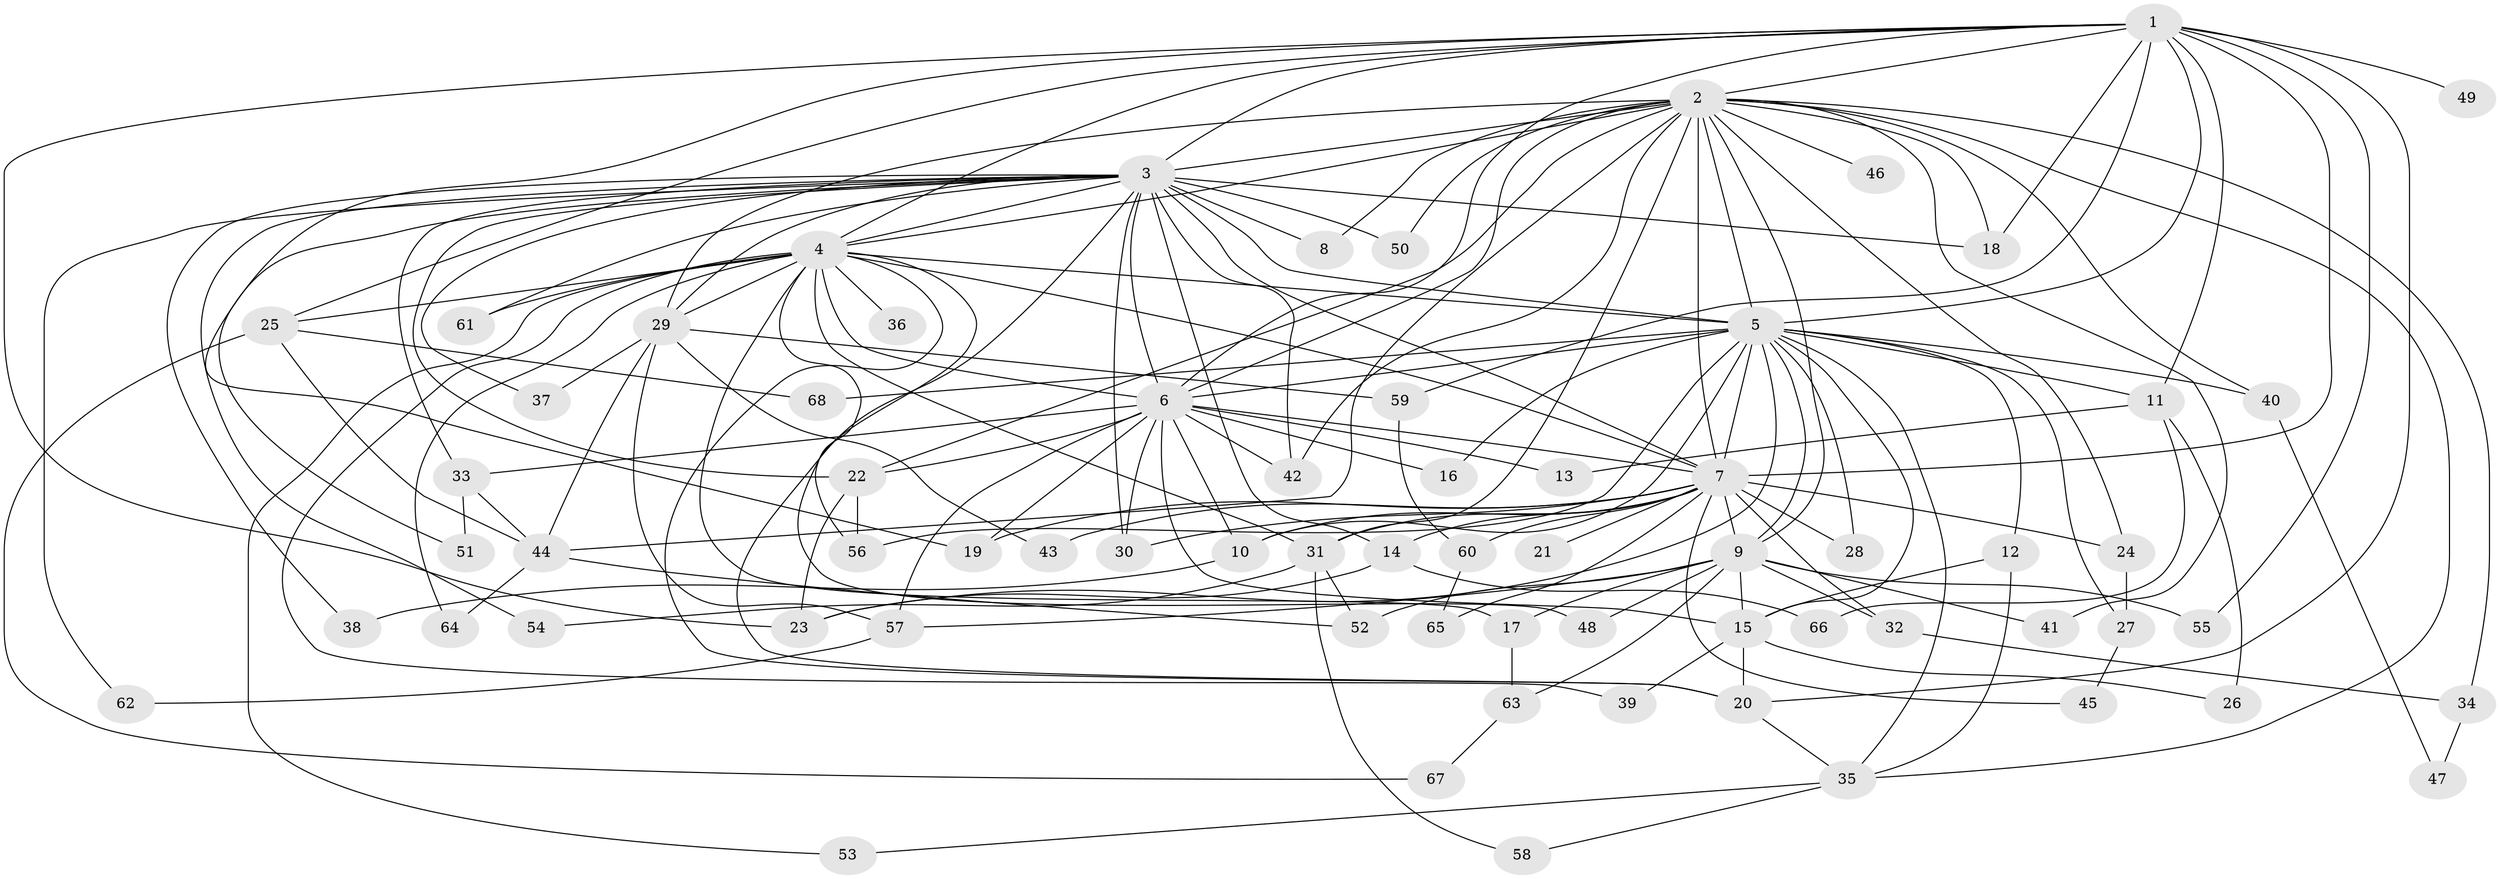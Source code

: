 // original degree distribution, {21: 0.008928571428571428, 14: 0.017857142857142856, 27: 0.008928571428571428, 24: 0.017857142857142856, 23: 0.008928571428571428, 22: 0.026785714285714284, 2: 0.5178571428571429, 5: 0.044642857142857144, 4: 0.11607142857142858, 7: 0.017857142857142856, 3: 0.19642857142857142, 6: 0.017857142857142856}
// Generated by graph-tools (version 1.1) at 2025/49/03/04/25 22:49:53]
// undirected, 68 vertices, 160 edges
graph export_dot {
  node [color=gray90,style=filled];
  1;
  2;
  3;
  4;
  5;
  6;
  7;
  8;
  9;
  10;
  11;
  12;
  13;
  14;
  15;
  16;
  17;
  18;
  19;
  20;
  21;
  22;
  23;
  24;
  25;
  26;
  27;
  28;
  29;
  30;
  31;
  32;
  33;
  34;
  35;
  36;
  37;
  38;
  39;
  40;
  41;
  42;
  43;
  44;
  45;
  46;
  47;
  48;
  49;
  50;
  51;
  52;
  53;
  54;
  55;
  56;
  57;
  58;
  59;
  60;
  61;
  62;
  63;
  64;
  65;
  66;
  67;
  68;
  1 -- 2 [weight=2.0];
  1 -- 3 [weight=1.0];
  1 -- 4 [weight=2.0];
  1 -- 5 [weight=2.0];
  1 -- 6 [weight=1.0];
  1 -- 7 [weight=3.0];
  1 -- 11 [weight=1.0];
  1 -- 18 [weight=1.0];
  1 -- 19 [weight=1.0];
  1 -- 20 [weight=1.0];
  1 -- 23 [weight=1.0];
  1 -- 25 [weight=1.0];
  1 -- 49 [weight=1.0];
  1 -- 55 [weight=1.0];
  1 -- 59 [weight=1.0];
  2 -- 3 [weight=2.0];
  2 -- 4 [weight=2.0];
  2 -- 5 [weight=4.0];
  2 -- 6 [weight=3.0];
  2 -- 7 [weight=4.0];
  2 -- 8 [weight=1.0];
  2 -- 9 [weight=1.0];
  2 -- 18 [weight=1.0];
  2 -- 22 [weight=1.0];
  2 -- 24 [weight=1.0];
  2 -- 29 [weight=1.0];
  2 -- 31 [weight=1.0];
  2 -- 34 [weight=1.0];
  2 -- 35 [weight=1.0];
  2 -- 40 [weight=1.0];
  2 -- 41 [weight=1.0];
  2 -- 42 [weight=1.0];
  2 -- 44 [weight=1.0];
  2 -- 46 [weight=1.0];
  2 -- 50 [weight=1.0];
  3 -- 4 [weight=1.0];
  3 -- 5 [weight=3.0];
  3 -- 6 [weight=1.0];
  3 -- 7 [weight=2.0];
  3 -- 8 [weight=1.0];
  3 -- 14 [weight=1.0];
  3 -- 18 [weight=2.0];
  3 -- 20 [weight=1.0];
  3 -- 22 [weight=1.0];
  3 -- 29 [weight=1.0];
  3 -- 30 [weight=1.0];
  3 -- 33 [weight=1.0];
  3 -- 37 [weight=1.0];
  3 -- 38 [weight=1.0];
  3 -- 42 [weight=1.0];
  3 -- 50 [weight=1.0];
  3 -- 51 [weight=1.0];
  3 -- 54 [weight=1.0];
  3 -- 61 [weight=1.0];
  3 -- 62 [weight=1.0];
  4 -- 5 [weight=2.0];
  4 -- 6 [weight=1.0];
  4 -- 7 [weight=2.0];
  4 -- 17 [weight=1.0];
  4 -- 20 [weight=1.0];
  4 -- 25 [weight=1.0];
  4 -- 29 [weight=2.0];
  4 -- 31 [weight=1.0];
  4 -- 36 [weight=1.0];
  4 -- 39 [weight=1.0];
  4 -- 48 [weight=1.0];
  4 -- 53 [weight=1.0];
  4 -- 56 [weight=1.0];
  4 -- 61 [weight=1.0];
  4 -- 64 [weight=1.0];
  5 -- 6 [weight=3.0];
  5 -- 7 [weight=4.0];
  5 -- 9 [weight=1.0];
  5 -- 10 [weight=1.0];
  5 -- 11 [weight=1.0];
  5 -- 12 [weight=1.0];
  5 -- 15 [weight=2.0];
  5 -- 16 [weight=1.0];
  5 -- 23 [weight=1.0];
  5 -- 27 [weight=1.0];
  5 -- 28 [weight=1.0];
  5 -- 35 [weight=1.0];
  5 -- 40 [weight=1.0];
  5 -- 56 [weight=1.0];
  5 -- 68 [weight=1.0];
  6 -- 7 [weight=2.0];
  6 -- 10 [weight=1.0];
  6 -- 13 [weight=1.0];
  6 -- 15 [weight=1.0];
  6 -- 16 [weight=1.0];
  6 -- 19 [weight=1.0];
  6 -- 22 [weight=1.0];
  6 -- 30 [weight=1.0];
  6 -- 33 [weight=1.0];
  6 -- 42 [weight=1.0];
  6 -- 57 [weight=1.0];
  7 -- 9 [weight=8.0];
  7 -- 10 [weight=1.0];
  7 -- 14 [weight=2.0];
  7 -- 19 [weight=1.0];
  7 -- 21 [weight=1.0];
  7 -- 24 [weight=2.0];
  7 -- 28 [weight=1.0];
  7 -- 30 [weight=1.0];
  7 -- 31 [weight=2.0];
  7 -- 32 [weight=1.0];
  7 -- 43 [weight=1.0];
  7 -- 45 [weight=1.0];
  7 -- 60 [weight=1.0];
  7 -- 65 [weight=1.0];
  9 -- 15 [weight=1.0];
  9 -- 17 [weight=1.0];
  9 -- 32 [weight=1.0];
  9 -- 41 [weight=1.0];
  9 -- 48 [weight=1.0];
  9 -- 52 [weight=1.0];
  9 -- 55 [weight=1.0];
  9 -- 57 [weight=1.0];
  9 -- 63 [weight=1.0];
  10 -- 38 [weight=1.0];
  11 -- 13 [weight=1.0];
  11 -- 26 [weight=1.0];
  11 -- 66 [weight=1.0];
  12 -- 15 [weight=1.0];
  12 -- 35 [weight=1.0];
  14 -- 23 [weight=1.0];
  14 -- 66 [weight=1.0];
  15 -- 20 [weight=1.0];
  15 -- 26 [weight=1.0];
  15 -- 39 [weight=1.0];
  17 -- 63 [weight=1.0];
  20 -- 35 [weight=1.0];
  22 -- 23 [weight=2.0];
  22 -- 56 [weight=1.0];
  24 -- 27 [weight=1.0];
  25 -- 44 [weight=1.0];
  25 -- 67 [weight=1.0];
  25 -- 68 [weight=1.0];
  27 -- 45 [weight=1.0];
  29 -- 37 [weight=1.0];
  29 -- 43 [weight=1.0];
  29 -- 44 [weight=1.0];
  29 -- 57 [weight=1.0];
  29 -- 59 [weight=1.0];
  31 -- 52 [weight=1.0];
  31 -- 54 [weight=1.0];
  31 -- 58 [weight=1.0];
  32 -- 34 [weight=1.0];
  33 -- 44 [weight=1.0];
  33 -- 51 [weight=1.0];
  34 -- 47 [weight=1.0];
  35 -- 53 [weight=1.0];
  35 -- 58 [weight=1.0];
  40 -- 47 [weight=1.0];
  44 -- 52 [weight=1.0];
  44 -- 64 [weight=1.0];
  57 -- 62 [weight=1.0];
  59 -- 60 [weight=1.0];
  60 -- 65 [weight=1.0];
  63 -- 67 [weight=1.0];
}
